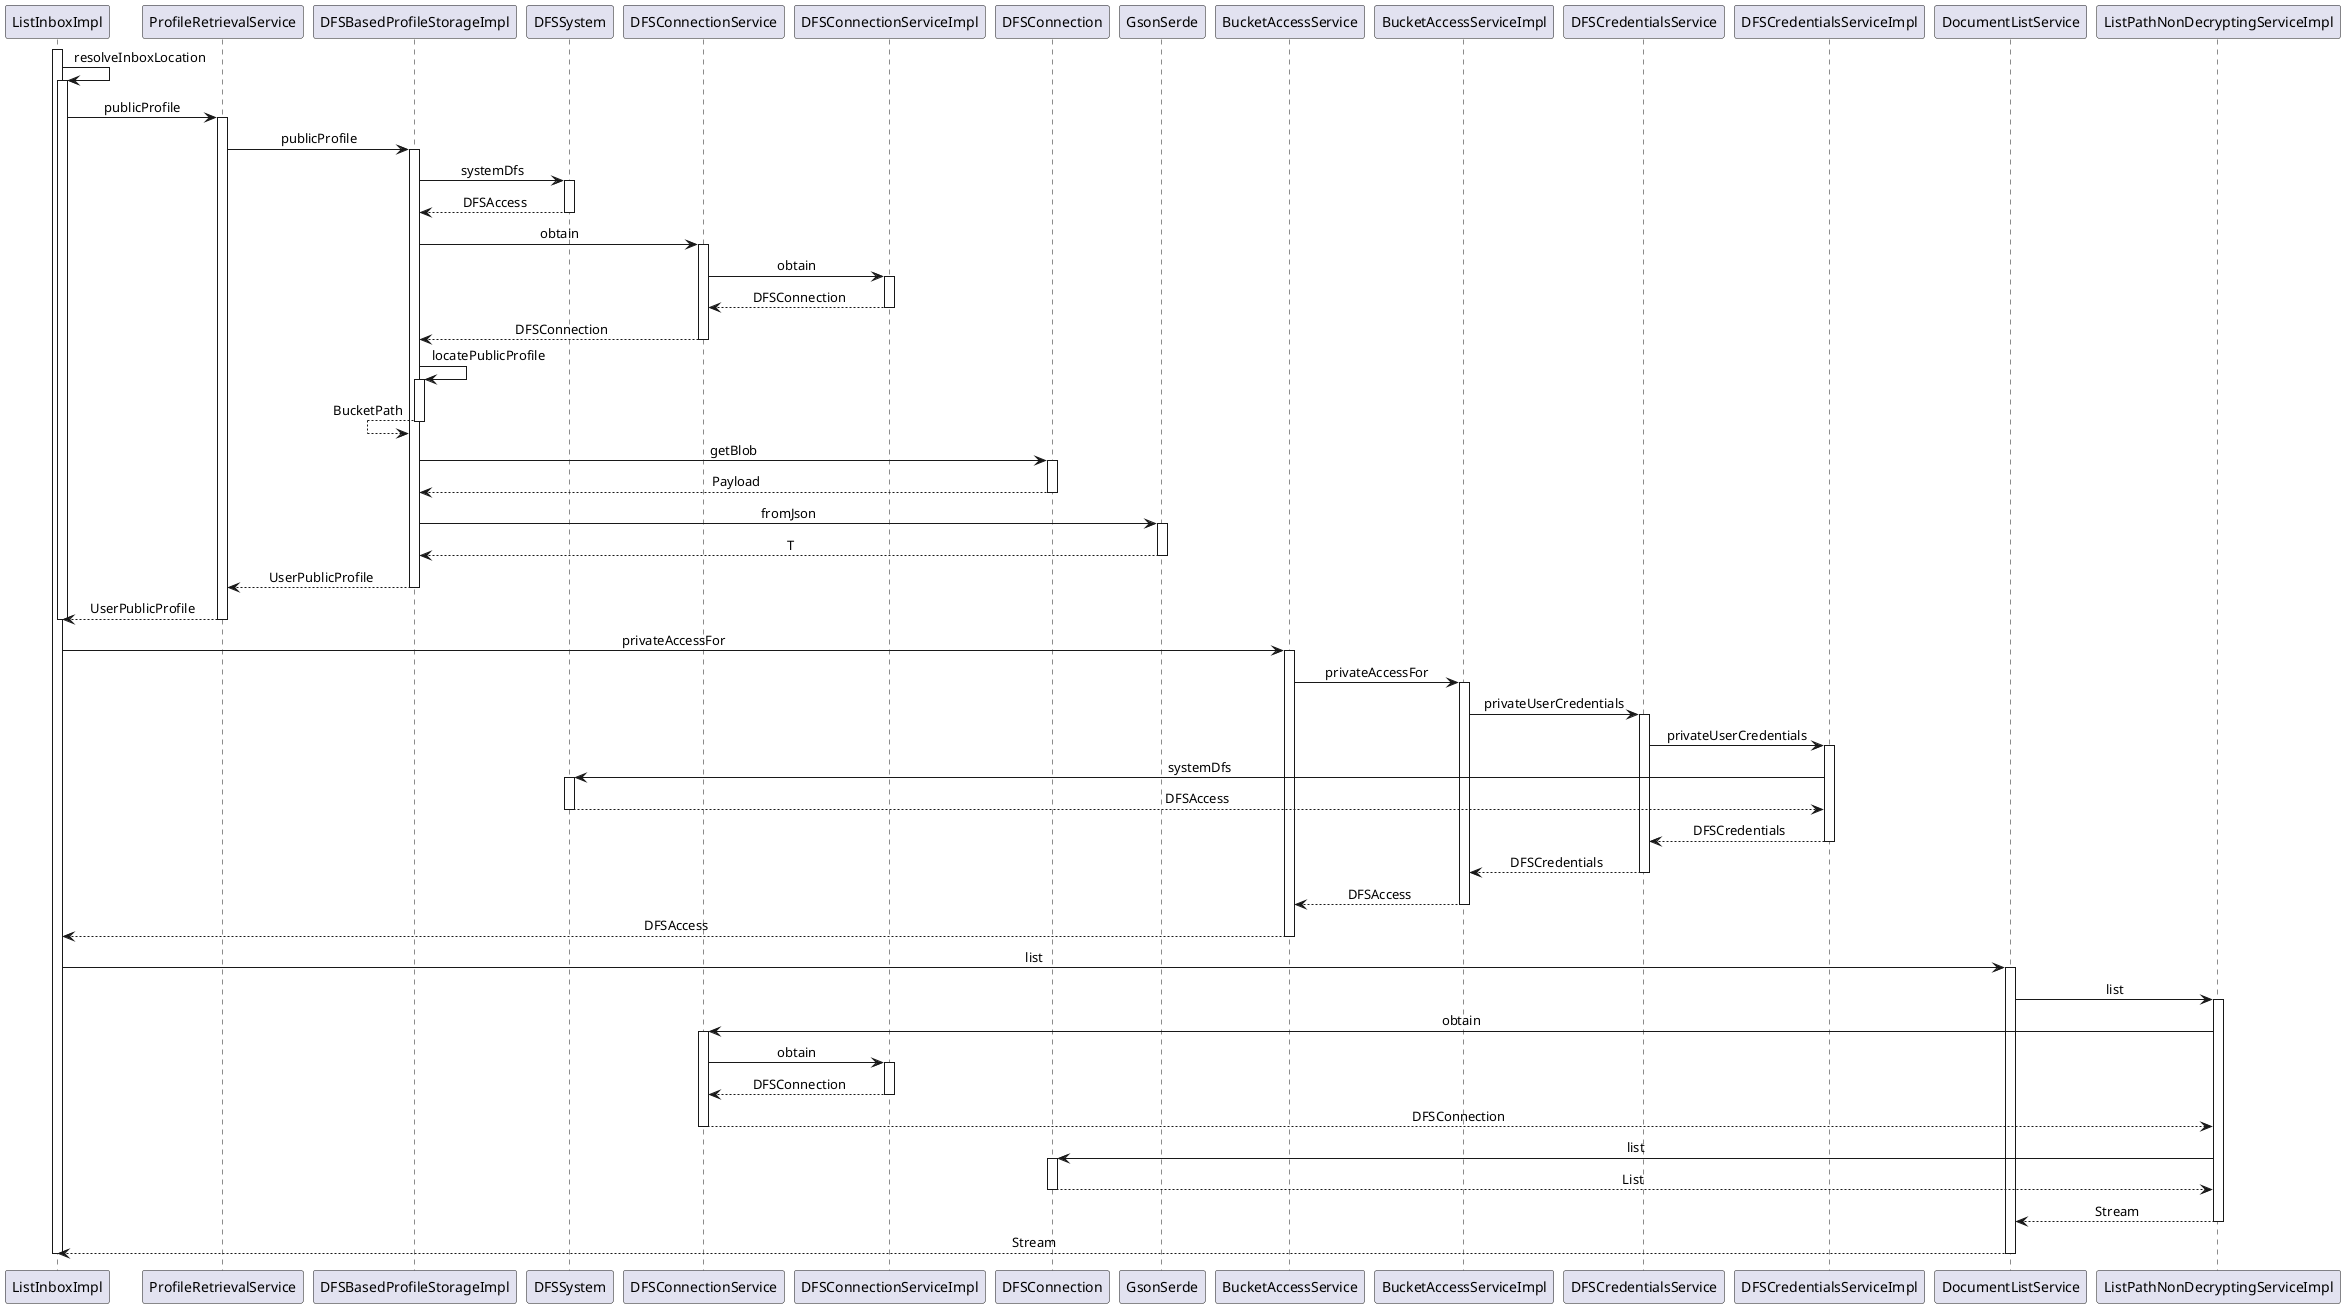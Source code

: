 @startuml

skinparam SequenceMessageAlign center

activate ListInboxImpl
' de.adorsys.datasafe.business.impl.inbox.actions.ListInboxImpl
ListInboxImpl -> ListInboxImpl : resolveInboxLocation

activate ListInboxImpl
' de.adorsys.datasafe.business.impl.inbox.actions.ListInboxImpl
ListInboxImpl -> ProfileRetrievalService : publicProfile

activate ProfileRetrievalService
' de.adorsys.datasafe.business.api.directory.profile.operations.ProfileRetrievalService
ProfileRetrievalService -> DFSBasedProfileStorageImpl : publicProfile

activate DFSBasedProfileStorageImpl
' de.adorsys.datasafe.business.impl.profile.DFSBasedProfileStorageImpl
DFSBasedProfileStorageImpl -> DFSSystem : systemDfs

activate DFSSystem
' de.adorsys.datasafe.business.impl.profile.DFSSystem
DFSBasedProfileStorageImpl <-- DFSSystem : DFSAccess
deactivate DFSSystem

' de.adorsys.datasafe.business.impl.profile.DFSBasedProfileStorageImpl
DFSBasedProfileStorageImpl -> DFSConnectionService : obtain

activate DFSConnectionService
' de.adorsys.datasafe.business.api.storage.dfs.DFSConnectionService
DFSConnectionService -> DFSConnectionServiceImpl : obtain

activate DFSConnectionServiceImpl
' de.adorsys.datasafe.business.impl.dfs.DFSConnectionServiceImpl
DFSConnectionService <-- DFSConnectionServiceImpl : DFSConnection
deactivate DFSConnectionServiceImpl

' de.adorsys.datasafe.business.api.storage.dfs.DFSConnectionService
DFSBasedProfileStorageImpl <-- DFSConnectionService : DFSConnection
deactivate DFSConnectionService

' de.adorsys.datasafe.business.impl.profile.DFSBasedProfileStorageImpl
DFSBasedProfileStorageImpl -> DFSBasedProfileStorageImpl : locatePublicProfile

activate DFSBasedProfileStorageImpl
' de.adorsys.datasafe.business.impl.profile.DFSBasedProfileStorageImpl
DFSBasedProfileStorageImpl <-- DFSBasedProfileStorageImpl : BucketPath
deactivate DFSBasedProfileStorageImpl

' de.adorsys.datasafe.business.impl.profile.DFSBasedProfileStorageImpl
DFSBasedProfileStorageImpl -> DFSConnection : getBlob

activate DFSConnection
' de.adorsys.dfs.connection.api.service.api.DFSConnection
DFSBasedProfileStorageImpl <-- DFSConnection : Payload
deactivate DFSConnection

' de.adorsys.datasafe.business.impl.profile.DFSBasedProfileStorageImpl
DFSBasedProfileStorageImpl -> GsonSerde : fromJson

activate GsonSerde
' de.adorsys.datasafe.business.impl.serde.GsonSerde
DFSBasedProfileStorageImpl <-- GsonSerde : T
deactivate GsonSerde

' de.adorsys.datasafe.business.impl.profile.DFSBasedProfileStorageImpl
ProfileRetrievalService <-- DFSBasedProfileStorageImpl : UserPublicProfile
deactivate DFSBasedProfileStorageImpl

' de.adorsys.datasafe.business.api.directory.profile.operations.ProfileRetrievalService
ListInboxImpl <-- ProfileRetrievalService : UserPublicProfile
deactivate ProfileRetrievalService

deactivate ListInboxImpl

' de.adorsys.datasafe.business.impl.inbox.actions.ListInboxImpl
ListInboxImpl -> BucketAccessService : privateAccessFor

activate BucketAccessService
' de.adorsys.datasafe.business.api.storage.dfs.BucketAccessService
BucketAccessService -> BucketAccessServiceImpl : privateAccessFor

activate BucketAccessServiceImpl
' de.adorsys.datasafe.business.impl.credentials.BucketAccessServiceImpl
BucketAccessServiceImpl -> DFSCredentialsService : privateUserCredentials

activate DFSCredentialsService
' de.adorsys.datasafe.business.api.storage.dfs.credentials.DFSCredentialsService
DFSCredentialsService -> DFSCredentialsServiceImpl : privateUserCredentials

activate DFSCredentialsServiceImpl
' de.adorsys.datasafe.business.impl.credentials.SystemCredentialsServiceImpl
DFSCredentialsServiceImpl -> DFSSystem : systemDfs

activate DFSSystem
' de.adorsys.datasafe.business.impl.profile.DFSSystem
DFSCredentialsServiceImpl <-- DFSSystem : DFSAccess
deactivate DFSSystem

' de.adorsys.datasafe.business.impl.credentials.SystemCredentialsServiceImpl
DFSCredentialsService <-- DFSCredentialsServiceImpl : DFSCredentials
deactivate DFSCredentialsServiceImpl

' de.adorsys.datasafe.business.api.storage.dfs.credentials.DFSCredentialsService
BucketAccessServiceImpl <-- DFSCredentialsService : DFSCredentials
deactivate DFSCredentialsService

' de.adorsys.datasafe.business.impl.credentials.BucketAccessServiceImpl
BucketAccessService <-- BucketAccessServiceImpl : DFSAccess
deactivate BucketAccessServiceImpl

' de.adorsys.datasafe.business.api.storage.dfs.BucketAccessService
ListInboxImpl <-- BucketAccessService : DFSAccess
deactivate BucketAccessService

' de.adorsys.datasafe.business.impl.inbox.actions.ListInboxImpl
ListInboxImpl -> DocumentListService : list

activate DocumentListService
' de.adorsys.datasafe.business.api.storage.document.StorageListService

' de.adorsys.datasafe.business.impl.inbox.actions.ListInboxImpl
DocumentListService -> ListPathNonDecryptingServiceImpl : list

activate ListPathNonDecryptingServiceImpl
' de.adorsys.datasafe.business.impl.document.list.ListPathNonDecryptingServiceImpl
ListPathNonDecryptingServiceImpl -> DFSConnectionService : obtain

activate DFSConnectionService
' de.adorsys.datasafe.business.api.storage.dfs.DFSConnectionService
DFSConnectionService -> DFSConnectionServiceImpl : obtain

activate DFSConnectionServiceImpl
' de.adorsys.datasafe.business.impl.dfs.DFSConnectionServiceImpl
DFSConnectionService <-- DFSConnectionServiceImpl : DFSConnection
deactivate DFSConnectionServiceImpl

' de.adorsys.datasafe.business.api.storage.dfs.DFSConnectionService
ListPathNonDecryptingServiceImpl <-- DFSConnectionService : DFSConnection
deactivate DFSConnectionService

' de.adorsys.datasafe.business.impl.document.list.ListPathNonDecryptingServiceImpl
ListPathNonDecryptingServiceImpl -> DFSConnection : list

activate DFSConnection
' de.adorsys.dfs.connection.api.service.api.DFSConnection
ListPathNonDecryptingServiceImpl <-- DFSConnection : List
deactivate DFSConnection

DocumentListService <-- ListPathNonDecryptingServiceImpl : Stream

deactivate ListPathNonDecryptingServiceImpl

ListInboxImpl <-- DocumentListService : Stream

deactivate DocumentListService

deactivate ListInboxImpl

@enduml
